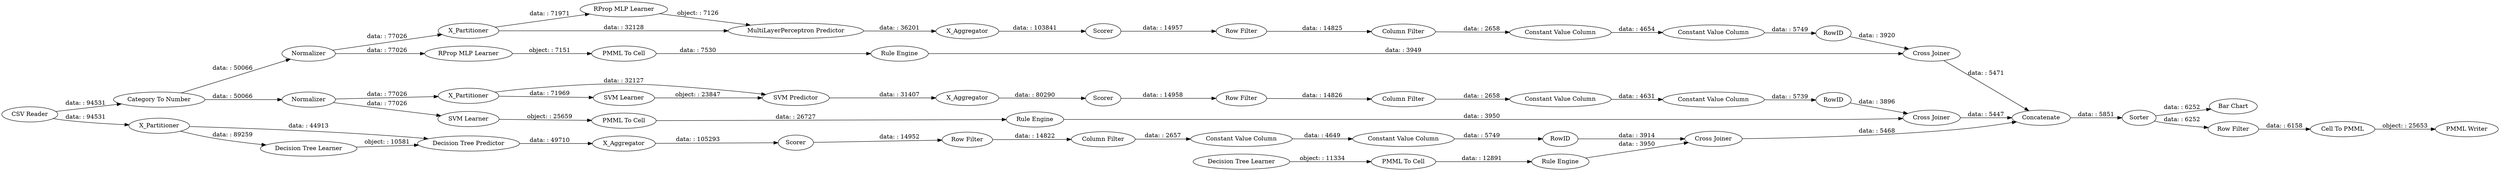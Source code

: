 digraph {
	"-6655626449406485541_293" [label=RowID]
	"2448988876198376610_22" [label="PMML To Cell"]
	"-1891215459017728788_33" [label="SVM Learner"]
	"-1891215459017728788_35" [label="Rule Engine"]
	"-8905233442539183829_60" [label=Concatenate]
	"3477930381316415201_38" [label="Cross Joiner"]
	"7665109870844947425_32" [label="Decision Tree Predictor"]
	"7126540293819408985_7" [label=X_Aggregator]
	"7665109870844947425_38" [label="Cross Joiner"]
	"7904908233750888420_34" [label="Rule Engine"]
	"7904908233750888420_28" [label="PMML To Cell"]
	"3477930381316415201_40" [label=Scorer]
	"7665109870844947425_31" [label="Decision Tree Learner"]
	"7665109870844947425_7" [label=X_Aggregator]
	"7665109870844947425_2" [label=X_Partitioner]
	"7126540293819408985_2" [label=X_Partitioner]
	"2448988876198376610_34" [label="Rule Engine"]
	"3477930381316415201_31" [label="RProp MLP Learner"]
	"-6042727489893440133_294" [label="Column Filter"]
	"-8905233442539183829_52" [label=Sorter]
	"-6655626449406485541_9" [label="Row Filter"]
	"-2041919058025262292_294" [label="Column Filter"]
	"-8905233442539183829_54" [label="Cell To PMML"]
	"-6655626449406485541_294" [label="Column Filter"]
	"3477930381316415201_32" [label="MultiLayerPerceptron Predictor"]
	"-2041919058025262292_293" [label=RowID]
	"3477930381316415201_2" [label=X_Partitioner]
	"-2041919058025262292_290" [label="Constant Value Column"]
	"7665109870844947425_39" [label=Scorer]
	"-6655626449406485541_292" [label="Constant Value Column"]
	"-6042727489893440133_9" [label="Row Filter"]
	"7126540293819408985_32" [label="SVM Predictor"]
	"7126540293819408985_31" [label="SVM Learner"]
	"-6042727489893440133_293" [label=RowID]
	"7904908233750888420_33" [label="Decision Tree Learner"]
	"7126540293819408985_39" [label="Cross Joiner"]
	"7126540293819408985_41" [label=Scorer]
	"-8905233442539183829_61" [label="PMML Writer"]
	"-6655626449406485541_290" [label="Constant Value Column"]
	"-6042727489893440133_290" [label="Constant Value Column"]
	"3477930381316415201_39" [label=Normalizer]
	"7126540293819408985_40" [label=Normalizer]
	"2448988876198376610_35" [label="RProp MLP Learner"]
	"-2041919058025262292_292" [label="Constant Value Column"]
	"-8905233442539183829_58" [label="Category To Number"]
	"-1891215459017728788_34" [label="PMML To Cell"]
	"-8905233442539183829_62" [label="CSV Reader"]
	"-8905233442539183829_59" [label="Bar Chart"]
	"-2041919058025262292_9" [label="Row Filter"]
	"-8905233442539183829_53" [label="Row Filter"]
	"-6042727489893440133_292" [label="Constant Value Column"]
	"3477930381316415201_7" [label=X_Aggregator]
	"-8905233442539183829_62" -> "-8905233442539183829_58" [label="data: : 94531"]
	"-1891215459017728788_34" -> "-1891215459017728788_35" [label="data: : 26727"]
	"-2041919058025262292_294" -> "-2041919058025262292_290" [label="data: : 2658"]
	"3477930381316415201_31" -> "3477930381316415201_32" [label="object: : 7126"]
	"-2041919058025262292_292" -> "-2041919058025262292_293" [label="data: : 5749"]
	"-1891215459017728788_35" -> "7126540293819408985_39" [label="data: : 3950"]
	"7904908233750888420_28" -> "7904908233750888420_34" [label="data: : 12891"]
	"7126540293819408985_41" -> "-6042727489893440133_9" [label="data: : 14958"]
	"3477930381316415201_2" -> "3477930381316415201_31" [label="data: : 71971"]
	"3477930381316415201_32" -> "3477930381316415201_7" [label="data: : 36201"]
	"3477930381316415201_2" -> "3477930381316415201_32" [label="data: : 32128"]
	"3477930381316415201_39" -> "2448988876198376610_35" [label="data: : 77026"]
	"-6042727489893440133_290" -> "-6042727489893440133_292" [label="data: : 4631"]
	"7126540293819408985_31" -> "7126540293819408985_32" [label="object: : 23847"]
	"-6042727489893440133_293" -> "7126540293819408985_39" [label="data: : 3896"]
	"2448988876198376610_34" -> "3477930381316415201_38" [label="data: : 3949"]
	"3477930381316415201_38" -> "-8905233442539183829_60" [label="data: : 5471"]
	"-6655626449406485541_9" -> "-6655626449406485541_294" [label="data: : 14822"]
	"-6042727489893440133_9" -> "-6042727489893440133_294" [label="data: : 14826"]
	"7665109870844947425_39" -> "-6655626449406485541_9" [label="data: : 14952"]
	"-2041919058025262292_9" -> "-2041919058025262292_294" [label="data: : 14825"]
	"-8905233442539183829_53" -> "-8905233442539183829_54" [label="data: : 6158"]
	"7665109870844947425_31" -> "7665109870844947425_32" [label="object: : 10581"]
	"7665109870844947425_32" -> "7665109870844947425_7" [label="data: : 49710"]
	"-8905233442539183829_54" -> "-8905233442539183829_61" [label="object: : 25653"]
	"7126540293819408985_2" -> "7126540293819408985_31" [label="data: : 71969"]
	"7126540293819408985_39" -> "-8905233442539183829_60" [label="data: : 5447"]
	"7126540293819408985_32" -> "7126540293819408985_7" [label="data: : 31407"]
	"-6655626449406485541_292" -> "-6655626449406485541_293" [label="data: : 5749"]
	"-8905233442539183829_60" -> "-8905233442539183829_52" [label="data: : 5851"]
	"7665109870844947425_7" -> "7665109870844947425_39" [label="data: : 105293"]
	"7126540293819408985_40" -> "-1891215459017728788_33" [label="data: : 77026"]
	"-1891215459017728788_33" -> "-1891215459017728788_34" [label="object: : 25659"]
	"3477930381316415201_7" -> "3477930381316415201_40" [label="data: : 103841"]
	"7904908233750888420_33" -> "7904908233750888420_28" [label="object: : 11334"]
	"-6042727489893440133_292" -> "-6042727489893440133_293" [label="data: : 5739"]
	"7126540293819408985_40" -> "7126540293819408985_2" [label="data: : 77026"]
	"7665109870844947425_2" -> "7665109870844947425_32" [label="data: : 44913"]
	"-8905233442539183829_58" -> "7126540293819408985_40" [label="data: : 50066"]
	"7665109870844947425_2" -> "7665109870844947425_31" [label="data: : 89259"]
	"-8905233442539183829_58" -> "3477930381316415201_39" [label="data: : 50066"]
	"-2041919058025262292_290" -> "-2041919058025262292_292" [label="data: : 4654"]
	"-2041919058025262292_293" -> "3477930381316415201_38" [label="data: : 3920"]
	"-6655626449406485541_294" -> "-6655626449406485541_290" [label="data: : 2657"]
	"7126540293819408985_7" -> "7126540293819408985_41" [label="data: : 80290"]
	"2448988876198376610_22" -> "2448988876198376610_34" [label="data: : 7530"]
	"7665109870844947425_38" -> "-8905233442539183829_60" [label="data: : 5468"]
	"3477930381316415201_40" -> "-2041919058025262292_9" [label="data: : 14957"]
	"-8905233442539183829_52" -> "-8905233442539183829_59" [label="data: : 6252"]
	"-6655626449406485541_290" -> "-6655626449406485541_292" [label="data: : 4649"]
	"2448988876198376610_35" -> "2448988876198376610_22" [label="object: : 7151"]
	"-8905233442539183829_52" -> "-8905233442539183829_53" [label="data: : 6252"]
	"7126540293819408985_2" -> "7126540293819408985_32" [label="data: : 32127"]
	"-6042727489893440133_294" -> "-6042727489893440133_290" [label="data: : 2658"]
	"7904908233750888420_34" -> "7665109870844947425_38" [label="data: : 3950"]
	"-8905233442539183829_62" -> "7665109870844947425_2" [label="data: : 94531"]
	"-6655626449406485541_293" -> "7665109870844947425_38" [label="data: : 3914"]
	"3477930381316415201_39" -> "3477930381316415201_2" [label="data: : 77026"]
	rankdir=LR
}
